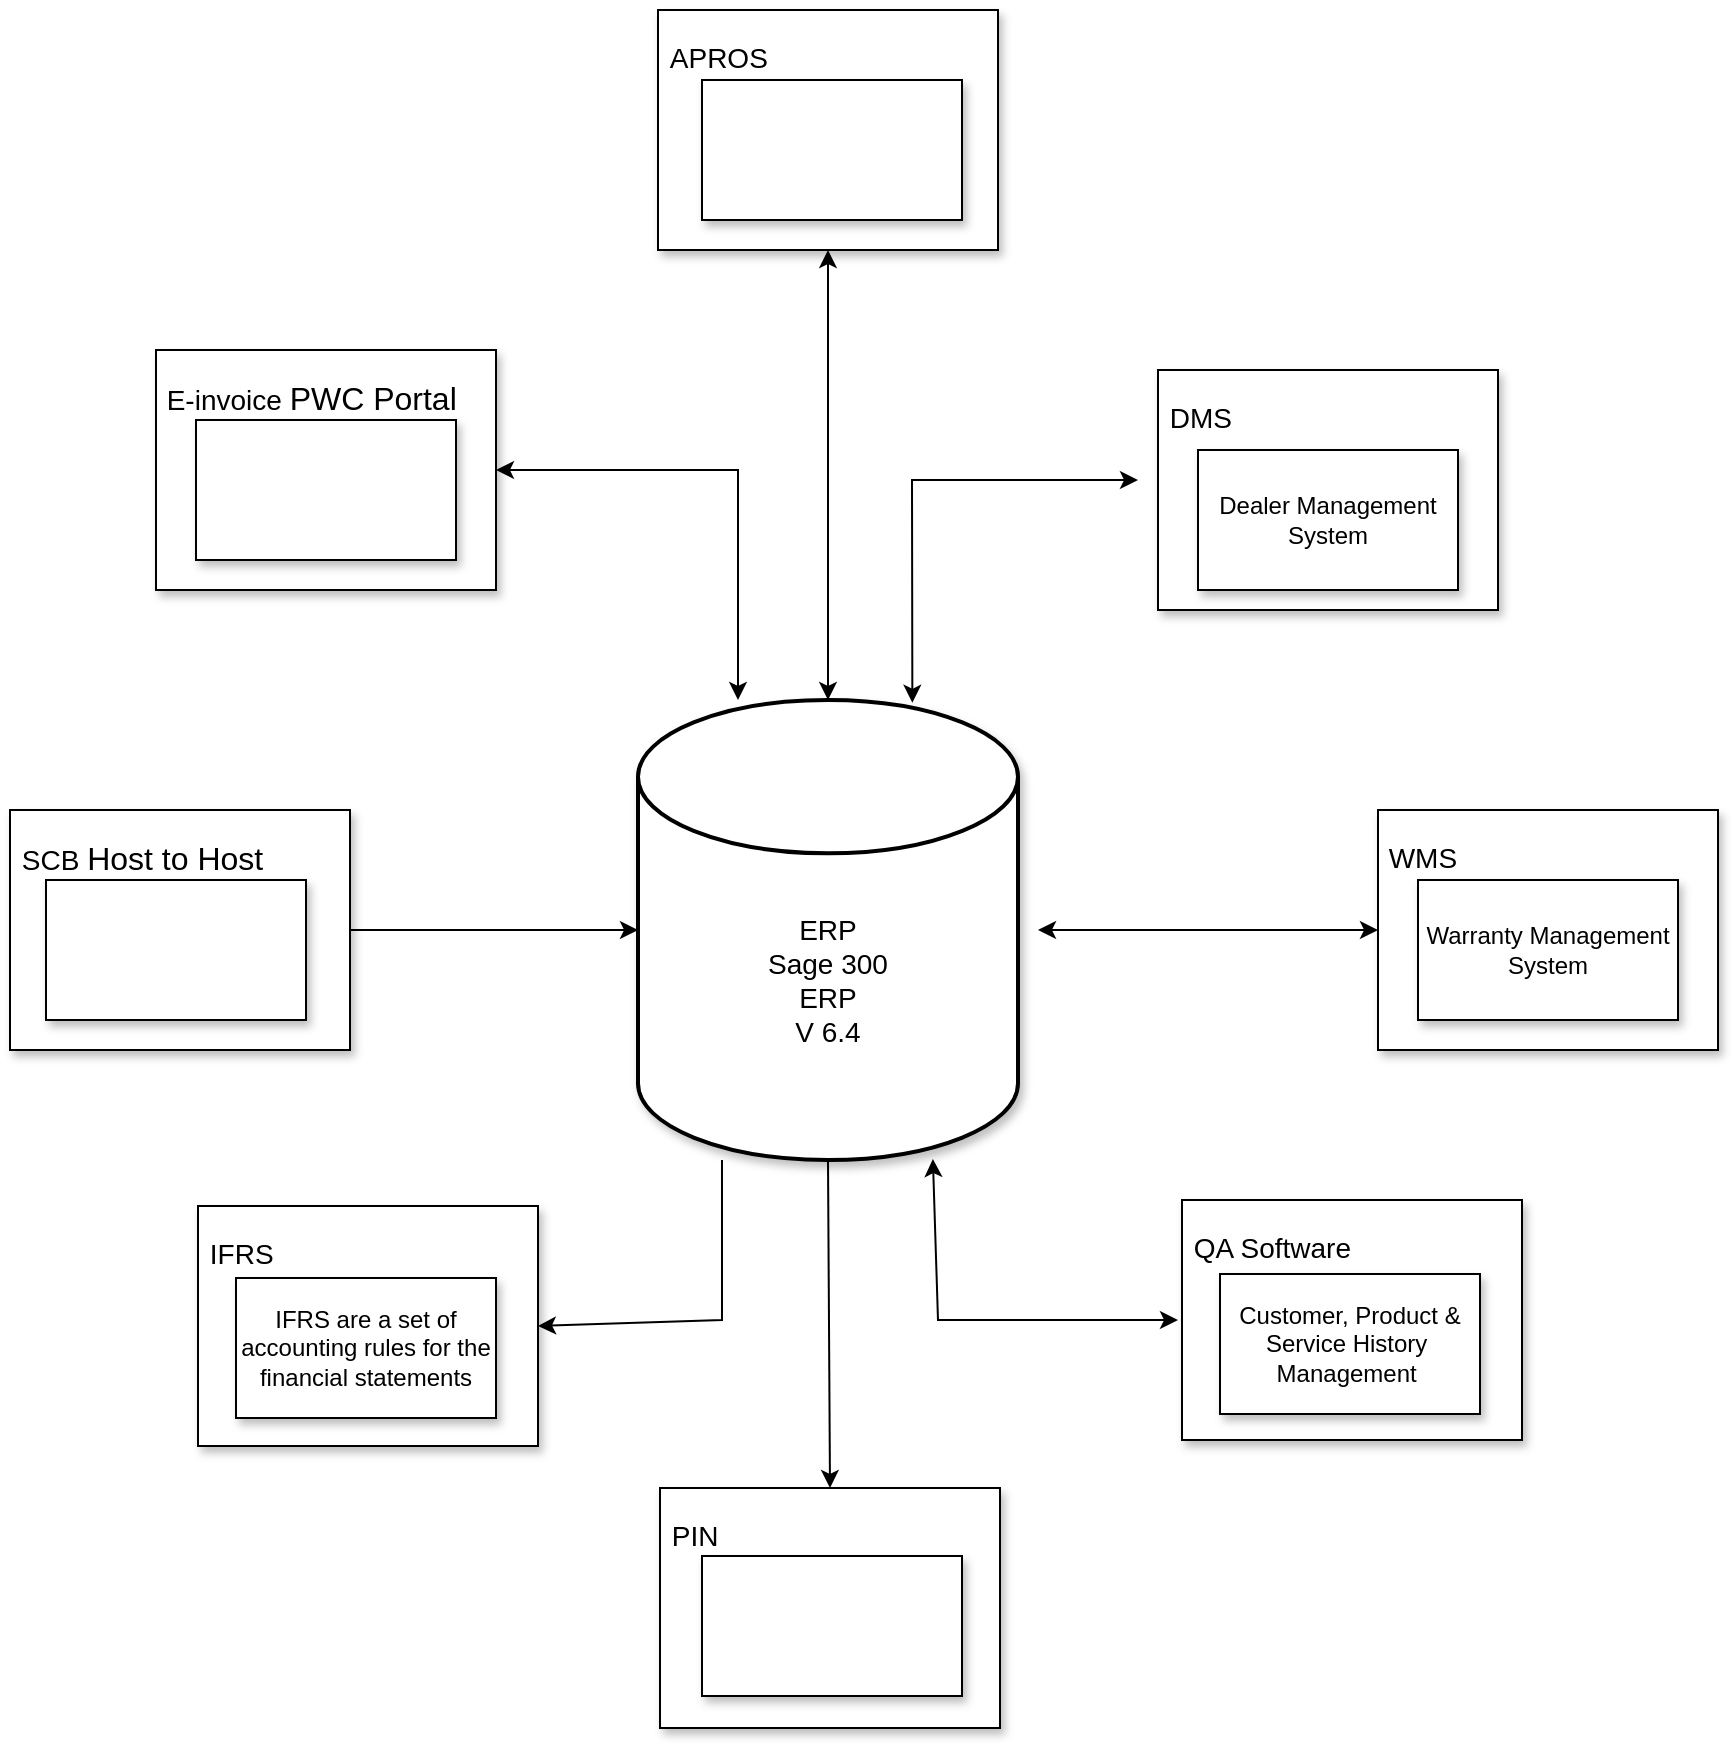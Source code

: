 <mxfile version="18.0.2" type="github">
  <diagram id="AFV4MUfyxGCAXcBPTvNM" name="Page-1">
    <mxGraphModel dx="1871" dy="1562" grid="1" gridSize="10" guides="1" tooltips="1" connect="1" arrows="1" fold="1" page="1" pageScale="1" pageWidth="850" pageHeight="1100" math="0" shadow="0">
      <root>
        <mxCell id="0" />
        <mxCell id="1" parent="0" />
        <mxCell id="YL7UjYu9r4CmRmYnrSso-19" value="" style="endArrow=classic;startArrow=classic;html=1;rounded=0;exitX=0.722;exitY=0.006;exitDx=0;exitDy=0;exitPerimeter=0;" edge="1" parent="1" source="YL7UjYu9r4CmRmYnrSso-50">
          <mxGeometry width="50" height="50" relative="1" as="geometry">
            <mxPoint x="420" y="90" as="sourcePoint" />
            <mxPoint x="540" y="-10" as="targetPoint" />
            <Array as="points">
              <mxPoint x="427" y="-10" />
            </Array>
          </mxGeometry>
        </mxCell>
        <mxCell id="YL7UjYu9r4CmRmYnrSso-20" value="" style="endArrow=classic;startArrow=classic;html=1;rounded=0;entryX=0;entryY=0.5;entryDx=0;entryDy=0;" edge="1" parent="1" target="YL7UjYu9r4CmRmYnrSso-58">
          <mxGeometry width="50" height="50" relative="1" as="geometry">
            <mxPoint x="490" y="215" as="sourcePoint" />
            <mxPoint x="530" y="40" as="targetPoint" />
            <Array as="points" />
          </mxGeometry>
        </mxCell>
        <mxCell id="YL7UjYu9r4CmRmYnrSso-32" value="" style="endArrow=classic;html=1;rounded=0;exitX=1;exitY=0.5;exitDx=0;exitDy=0;entryX=0;entryY=0.5;entryDx=0;entryDy=0;entryPerimeter=0;" edge="1" parent="1" source="YL7UjYu9r4CmRmYnrSso-44" target="YL7UjYu9r4CmRmYnrSso-50">
          <mxGeometry width="50" height="50" relative="1" as="geometry">
            <mxPoint x="150" y="230" as="sourcePoint" />
            <mxPoint x="340" y="110" as="targetPoint" />
            <Array as="points" />
          </mxGeometry>
        </mxCell>
        <mxCell id="YL7UjYu9r4CmRmYnrSso-33" value="" style="endArrow=classic;html=1;rounded=0;exitX=0.221;exitY=1;exitDx=0;exitDy=0;exitPerimeter=0;entryX=1;entryY=0.5;entryDx=0;entryDy=0;" edge="1" parent="1" source="YL7UjYu9r4CmRmYnrSso-50" target="YL7UjYu9r4CmRmYnrSso-65">
          <mxGeometry width="50" height="50" relative="1" as="geometry">
            <mxPoint x="220" y="300" as="sourcePoint" />
            <mxPoint x="330" y="460" as="targetPoint" />
            <Array as="points">
              <mxPoint x="332" y="410" />
            </Array>
          </mxGeometry>
        </mxCell>
        <mxCell id="YL7UjYu9r4CmRmYnrSso-34" value="" style="endArrow=classic;html=1;rounded=0;entryX=0.5;entryY=0;entryDx=0;entryDy=0;exitX=0.5;exitY=1;exitDx=0;exitDy=0;exitPerimeter=0;" edge="1" parent="1" source="YL7UjYu9r4CmRmYnrSso-50" target="YL7UjYu9r4CmRmYnrSso-67">
          <mxGeometry width="50" height="50" relative="1" as="geometry">
            <mxPoint x="370" y="260" as="sourcePoint" />
            <mxPoint x="450" y="260" as="targetPoint" />
          </mxGeometry>
        </mxCell>
        <mxCell id="YL7UjYu9r4CmRmYnrSso-42" value="&lt;blockquote style=&quot;margin: 0 0 0 40px; border: none; padding: 0px;&quot;&gt;&lt;span style=&quot;font-size: 10px;&quot;&gt;&amp;nbsp; &amp;nbsp; &amp;nbsp; &amp;nbsp; &amp;nbsp;&amp;nbsp;&lt;/span&gt;&lt;/blockquote&gt;&lt;span style=&quot;text-align: center;&quot;&gt;&amp;nbsp;&lt;font style=&quot;font-size: 14px;&quot;&gt;E-invoice&amp;nbsp;&lt;/font&gt;&lt;/span&gt;&lt;span style=&quot;text-align: center;&quot;&gt;&lt;font size=&quot;3&quot;&gt;PWC Portal&lt;/font&gt;&lt;br&gt;&lt;br&gt;&lt;br&gt;&lt;/span&gt;&lt;blockquote style=&quot;margin: 0 0 0 40px; border: none; padding: 0px;&quot;&gt;&lt;span style=&quot;font-size: 10px;&quot;&gt;&amp;nbsp; &amp;nbsp; &amp;nbsp; &amp;nbsp; &amp;nbsp; &amp;nbsp; &amp;nbsp; &amp;nbsp; &amp;nbsp; &amp;nbsp; &amp;nbsp; &amp;nbsp; &amp;nbsp; &amp;nbsp; &amp;nbsp; &amp;nbsp; &amp;nbsp; &amp;nbsp; &amp;nbsp; &amp;nbsp; &amp;nbsp; &amp;nbsp; &amp;nbsp; &amp;nbsp; &amp;nbsp; &amp;nbsp; &amp;nbsp; &amp;nbsp; &amp;nbsp; &amp;nbsp; &amp;nbsp; &amp;nbsp; &amp;nbsp; &amp;nbsp; &amp;nbsp; &amp;nbsp; &amp;nbsp; &amp;nbsp; &amp;nbsp; &amp;nbsp; &amp;nbsp; &amp;nbsp; &amp;nbsp; &amp;nbsp; &amp;nbsp; &amp;nbsp; &amp;nbsp; &amp;nbsp; &amp;nbsp; &amp;nbsp; &amp;nbsp; &amp;nbsp; &amp;nbsp; &amp;nbsp; &amp;nbsp; &amp;nbsp; &amp;nbsp; &amp;nbsp; &amp;nbsp; &amp;nbsp; &amp;nbsp; &amp;nbsp; &amp;nbsp; &amp;nbsp; &amp;nbsp; &amp;nbsp; &amp;nbsp; &amp;nbsp; &amp;nbsp; &amp;nbsp; &amp;nbsp; &amp;nbsp; &amp;nbsp;&amp;nbsp;&lt;/span&gt;&lt;/blockquote&gt;" style="rounded=0;whiteSpace=wrap;html=1;strokeColor=#000000;shadow=1;align=left;" vertex="1" parent="1">
          <mxGeometry x="49" y="-75" width="170" height="120" as="geometry" />
        </mxCell>
        <mxCell id="YL7UjYu9r4CmRmYnrSso-43" value="" style="rounded=0;whiteSpace=wrap;html=1;shadow=1;strokeColor=#000000;" vertex="1" parent="1">
          <mxGeometry x="69" y="-40" width="130" height="70" as="geometry" />
        </mxCell>
        <mxCell id="YL7UjYu9r4CmRmYnrSso-44" value="&lt;blockquote style=&quot;margin: 0 0 0 40px; border: none; padding: 0px;&quot;&gt;&lt;span style=&quot;font-size: 10px;&quot;&gt;&amp;nbsp; &amp;nbsp; &amp;nbsp; &amp;nbsp; &amp;nbsp;&amp;nbsp;&lt;/span&gt;&lt;/blockquote&gt;&lt;span style=&quot;text-align: center;&quot;&gt;&amp;nbsp;&lt;/span&gt;&lt;span style=&quot;color: rgba(0, 0, 0, 0); font-family: monospace; font-size: 0px;&quot;&gt;%3CmxGraphModel%3E%3Croot%3E%3CmxCell%20id%3D%220%22%2F%3E%3CmxCell%20id%3D%221%22%20parent%3D%220%22%2F%3E%3CmxCell%20id%3D%222%22%20value%3D%22%26lt%3Bblockquote%20style%3D%26quot%3Bmargin%3A%200%200%200%2040px%3B%20border%3A%20none%3B%20padding%3A%200px%3B%26quot%3B%26gt%3B%26lt%3Bspan%20style%3D%26quot%3Bfont-size%3A%2010px%3B%26quot%3B%26gt%3B%26amp%3Bnbsp%3B%20%26amp%3Bnbsp%3B%20%26amp%3Bnbsp%3B%20%26amp%3Bnbsp%3B%20%26amp%3Bnbsp%3B%26amp%3Bnbsp%3B%26lt%3B%2Fspan%26gt%3B%26lt%3B%2Fblockquote%26gt%3B%26lt%3Bspan%20style%3D%26quot%3Btext-align%3A%20center%3B%26quot%3B%26gt%3B%26amp%3Bnbsp%3BE-invoice%26amp%3Bnbsp%3B%26lt%3B%2Fspan%26gt%3B%26lt%3Bspan%20style%3D%26quot%3Btext-align%3A%20center%3B%26quot%3B%26gt%3BPWC%20Portal%26lt%3Bbr%26gt%3B%26lt%3Bbr%26gt%3B%26lt%3Bbr%26gt%3B%26lt%3B%2Fspan%26gt%3B%26lt%3Bblockquote%20style%3D%26quot%3Bmargin%3A%200%200%200%2040px%3B%20border%3A%20none%3B%20padding%3A%200px%3B%26quot%3B%26gt%3B%26lt%3Bspan%20style%3D%26quot%3Bfont-size%3A%2010px%3B%26quot%3B%26gt%3B%26amp%3Bnbsp%3B%20%26amp%3Bnbsp%3B%20%26amp%3Bnbsp%3B%20%26amp%3Bnbsp%3B%20%26amp%3Bnbsp%3B%20%26amp%3Bnbsp%3B%20%26amp%3Bnbsp%3B%20%26amp%3Bnbsp%3B%20%26amp%3Bnbsp%3B%20%26amp%3Bnbsp%3B%20%26amp%3Bnbsp%3B%20%26amp%3Bnbsp%3B%20%26amp%3Bnbsp%3B%20%26amp%3Bnbsp%3B%20%26amp%3Bnbsp%3B%20%26amp%3Bnbsp%3B%20%26amp%3Bnbsp%3B%20%26amp%3Bnbsp%3B%20%26amp%3Bnbsp%3B%20%26amp%3Bnbsp%3B%20%26amp%3Bnbsp%3B%20%26amp%3Bnbsp%3B%20%26amp%3Bnbsp%3B%20%26amp%3Bnbsp%3B%20%26amp%3Bnbsp%3B%20%26amp%3Bnbsp%3B%20%26amp%3Bnbsp%3B%20%26amp%3Bnbsp%3B%20%26amp%3Bnbsp%3B%20%26amp%3Bnbsp%3B%20%26amp%3Bnbsp%3B%20%26amp%3Bnbsp%3B%20%26amp%3Bnbsp%3B%20%26amp%3Bnbsp%3B%20%26amp%3Bnbsp%3B%20%26amp%3Bnbsp%3B%20%26amp%3Bnbsp%3B%20%26amp%3Bnbsp%3B%20%26amp%3Bnbsp%3B%20%26amp%3Bnbsp%3B%20%26amp%3Bnbsp%3B%20%26amp%3Bnbsp%3B%20%26amp%3Bnbsp%3B%20%26amp%3Bnbsp%3B%20%26amp%3Bnbsp%3B%20%26amp%3Bnbsp%3B%20%26amp%3Bnbsp%3B%20%26amp%3Bnbsp%3B%20%26amp%3Bnbsp%3B%20%26amp%3Bnbsp%3B%20%26amp%3Bnbsp%3B%20%26amp%3Bnbsp%3B%20%26amp%3Bnbsp%3B%20%26amp%3Bnbsp%3B%20%26amp%3Bnbsp%3B%20%26amp%3Bnbsp%3B%20%26amp%3Bnbsp%3B%20%26amp%3Bnbsp%3B%20%26amp%3Bnbsp%3B%20%26amp%3Bnbsp%3B%20%26amp%3Bnbsp%3B%20%26amp%3Bnbsp%3B%20%26amp%3Bnbsp%3B%20%26amp%3Bnbsp%3B%20%26amp%3Bnbsp%3B%20%26amp%3Bnbsp%3B%20%26amp%3Bnbsp%3B%20%26amp%3Bnbsp%3B%20%26amp%3Bnbsp%3B%20%26amp%3Bnbsp%3B%20%26amp%3Bnbsp%3B%20%26amp%3Bnbsp%3B%20%26amp%3Bnbsp%3B%26amp%3Bnbsp%3B%26lt%3B%2Fspan%26gt%3B%26lt%3B%2Fblockquote%26gt%3B%22%20style%3D%22rounded%3D0%3BwhiteSpace%3Dwrap%3Bhtml%3D1%3BstrokeColor%3D%23000000%3Bshadow%3D1%3Balign%3Dleft%3B%22%20vertex%3D%221%22%20parent%3D%221%22%3E%3CmxGeometry%20x%3D%2270%22%20y%3D%22-150%22%20width%3D%22170%22%20height%3D%22120%22%20as%3D%22geometry%22%2F%3E%3C%2FmxCell%3E%3C%2Froot%3E%3C%2FmxGraphModel%3E&lt;/span&gt;&lt;span style=&quot;text-align: center;&quot;&gt;&lt;br&gt;&lt;/span&gt;&lt;span style=&quot;text-align: center;&quot;&gt;&lt;font style=&quot;font-size: 14px;&quot;&gt;&amp;nbsp;SCB&amp;nbsp;&lt;/font&gt;&lt;/span&gt;&lt;span style=&quot;text-align: center;&quot;&gt;&lt;font size=&quot;3&quot;&gt;Host to Host&lt;/font&gt;&lt;br&gt;&lt;br&gt;&lt;/span&gt;&lt;span style=&quot;text-align: center;&quot;&gt;&lt;br&gt;&lt;br&gt;&lt;/span&gt;&lt;blockquote style=&quot;margin: 0 0 0 40px; border: none; padding: 0px;&quot;&gt;&lt;span style=&quot;font-size: 10px;&quot;&gt;&amp;nbsp; &amp;nbsp; &amp;nbsp; &amp;nbsp; &amp;nbsp; &amp;nbsp; &amp;nbsp; &amp;nbsp; &amp;nbsp; &amp;nbsp; &amp;nbsp; &amp;nbsp; &amp;nbsp; &amp;nbsp; &amp;nbsp; &amp;nbsp; &amp;nbsp; &amp;nbsp; &amp;nbsp; &amp;nbsp; &amp;nbsp; &amp;nbsp; &amp;nbsp; &amp;nbsp; &amp;nbsp; &amp;nbsp; &amp;nbsp; &amp;nbsp; &amp;nbsp; &amp;nbsp; &amp;nbsp; &amp;nbsp; &amp;nbsp; &amp;nbsp; &amp;nbsp; &amp;nbsp; &amp;nbsp; &amp;nbsp; &amp;nbsp; &amp;nbsp; &amp;nbsp; &amp;nbsp; &amp;nbsp; &amp;nbsp; &amp;nbsp; &amp;nbsp; &amp;nbsp; &amp;nbsp; &amp;nbsp; &amp;nbsp; &amp;nbsp; &amp;nbsp; &amp;nbsp; &amp;nbsp; &amp;nbsp; &amp;nbsp; &amp;nbsp; &amp;nbsp; &amp;nbsp; &amp;nbsp; &amp;nbsp; &amp;nbsp; &amp;nbsp; &amp;nbsp; &amp;nbsp; &amp;nbsp; &amp;nbsp; &amp;nbsp; &amp;nbsp; &amp;nbsp; &amp;nbsp; &amp;nbsp; &amp;nbsp;&amp;nbsp;&lt;/span&gt;&lt;/blockquote&gt;" style="rounded=0;whiteSpace=wrap;html=1;strokeColor=#000000;shadow=1;align=left;" vertex="1" parent="1">
          <mxGeometry x="-24" y="155" width="170" height="120" as="geometry" />
        </mxCell>
        <mxCell id="YL7UjYu9r4CmRmYnrSso-45" value="" style="rounded=0;whiteSpace=wrap;html=1;shadow=1;strokeColor=#000000;" vertex="1" parent="1">
          <mxGeometry x="-6" y="190" width="130" height="70" as="geometry" />
        </mxCell>
        <mxCell id="YL7UjYu9r4CmRmYnrSso-50" value="&lt;font style=&quot;font-size: 14px;&quot;&gt;&lt;span style=&quot;&quot;&gt;&lt;br&gt;&lt;br&gt;&lt;br&gt;ERP&lt;/span&gt;&lt;br style=&quot;&quot;&gt;&lt;span style=&quot;&quot;&gt;Sage 300&lt;/span&gt;&lt;br style=&quot;&quot;&gt;&lt;span style=&quot;&quot;&gt;ERP&lt;/span&gt;&lt;br style=&quot;&quot;&gt;&lt;span style=&quot;&quot;&gt;V 6.4&lt;/span&gt;&lt;/font&gt;" style="strokeWidth=2;html=1;shape=mxgraph.flowchart.database;whiteSpace=wrap;shadow=1;" vertex="1" parent="1">
          <mxGeometry x="290" y="100" width="190" height="230" as="geometry" />
        </mxCell>
        <mxCell id="YL7UjYu9r4CmRmYnrSso-54" value="&lt;blockquote style=&quot;margin: 0 0 0 40px; border: none; padding: 0px;&quot;&gt;&lt;span style=&quot;font-size: 10px;&quot;&gt;&amp;nbsp; &amp;nbsp; &amp;nbsp; &amp;nbsp; &amp;nbsp;&amp;nbsp;&lt;/span&gt;&lt;/blockquote&gt;&lt;span style=&quot;text-align: center;&quot;&gt;&lt;font style=&quot;font-size: 14px;&quot;&gt;&amp;nbsp;APROS&lt;/font&gt;&lt;/span&gt;&lt;span style=&quot;text-align: center;&quot;&gt;&lt;br&gt;&lt;br&gt;&lt;br&gt;&lt;/span&gt;&lt;blockquote style=&quot;margin: 0 0 0 40px; border: none; padding: 0px;&quot;&gt;&lt;span style=&quot;font-size: 10px;&quot;&gt;&amp;nbsp; &amp;nbsp; &amp;nbsp; &amp;nbsp; &amp;nbsp; &amp;nbsp; &amp;nbsp; &amp;nbsp; &amp;nbsp; &amp;nbsp; &amp;nbsp; &amp;nbsp; &amp;nbsp; &amp;nbsp; &amp;nbsp; &amp;nbsp; &amp;nbsp; &amp;nbsp; &amp;nbsp; &amp;nbsp; &amp;nbsp; &amp;nbsp; &amp;nbsp; &amp;nbsp; &amp;nbsp; &amp;nbsp; &amp;nbsp; &amp;nbsp; &amp;nbsp; &amp;nbsp; &amp;nbsp; &amp;nbsp; &amp;nbsp; &amp;nbsp; &amp;nbsp; &amp;nbsp; &amp;nbsp; &amp;nbsp; &amp;nbsp; &amp;nbsp; &amp;nbsp; &amp;nbsp; &amp;nbsp; &amp;nbsp; &amp;nbsp; &amp;nbsp; &amp;nbsp; &amp;nbsp; &amp;nbsp; &amp;nbsp; &amp;nbsp; &amp;nbsp; &amp;nbsp; &amp;nbsp; &amp;nbsp; &amp;nbsp; &amp;nbsp; &amp;nbsp; &amp;nbsp; &amp;nbsp; &amp;nbsp; &amp;nbsp; &amp;nbsp; &amp;nbsp; &amp;nbsp; &amp;nbsp; &amp;nbsp; &amp;nbsp; &amp;nbsp; &amp;nbsp; &amp;nbsp; &amp;nbsp; &amp;nbsp;&amp;nbsp;&lt;/span&gt;&lt;/blockquote&gt;" style="rounded=0;whiteSpace=wrap;html=1;strokeColor=#000000;shadow=1;align=left;" vertex="1" parent="1">
          <mxGeometry x="300" y="-245" width="170" height="120" as="geometry" />
        </mxCell>
        <mxCell id="YL7UjYu9r4CmRmYnrSso-55" value="" style="rounded=0;whiteSpace=wrap;html=1;shadow=1;strokeColor=#000000;" vertex="1" parent="1">
          <mxGeometry x="322" y="-210" width="130" height="70" as="geometry" />
        </mxCell>
        <mxCell id="YL7UjYu9r4CmRmYnrSso-56" value="&lt;blockquote style=&quot;margin: 0 0 0 40px; border: none; padding: 0px;&quot;&gt;&lt;span style=&quot;font-size: 10px;&quot;&gt;&amp;nbsp; &amp;nbsp; &amp;nbsp; &amp;nbsp; &amp;nbsp;&amp;nbsp;&lt;/span&gt;&lt;/blockquote&gt;&lt;span style=&quot;text-align: center;&quot;&gt;&lt;font style=&quot;font-size: 14px;&quot;&gt;&amp;nbsp;DMS&lt;/font&gt;&lt;/span&gt;&lt;span style=&quot;text-align: center;&quot;&gt;&lt;br&gt;&lt;br&gt;&lt;br&gt;&lt;/span&gt;&lt;blockquote style=&quot;margin: 0 0 0 40px; border: none; padding: 0px;&quot;&gt;&lt;span style=&quot;font-size: 10px;&quot;&gt;&amp;nbsp; &amp;nbsp; &amp;nbsp; &amp;nbsp; &amp;nbsp; &amp;nbsp; &amp;nbsp; &amp;nbsp; &amp;nbsp; &amp;nbsp; &amp;nbsp; &amp;nbsp; &amp;nbsp; &amp;nbsp; &amp;nbsp; &amp;nbsp; &amp;nbsp; &amp;nbsp; &amp;nbsp; &amp;nbsp; &amp;nbsp; &amp;nbsp; &amp;nbsp; &amp;nbsp; &amp;nbsp; &amp;nbsp; &amp;nbsp; &amp;nbsp; &amp;nbsp; &amp;nbsp; &amp;nbsp; &amp;nbsp; &amp;nbsp; &amp;nbsp; &amp;nbsp; &amp;nbsp; &amp;nbsp; &amp;nbsp; &amp;nbsp; &amp;nbsp; &amp;nbsp; &amp;nbsp; &amp;nbsp; &amp;nbsp; &amp;nbsp; &amp;nbsp; &amp;nbsp; &amp;nbsp; &amp;nbsp; &amp;nbsp; &amp;nbsp; &amp;nbsp; &amp;nbsp; &amp;nbsp; &amp;nbsp; &amp;nbsp; &amp;nbsp; &amp;nbsp; &amp;nbsp; &amp;nbsp; &amp;nbsp; &amp;nbsp; &amp;nbsp; &amp;nbsp; &amp;nbsp; &amp;nbsp; &amp;nbsp; &amp;nbsp; &amp;nbsp; &amp;nbsp; &amp;nbsp; &amp;nbsp; &amp;nbsp;&amp;nbsp;&lt;/span&gt;&lt;/blockquote&gt;" style="rounded=0;whiteSpace=wrap;html=1;strokeColor=#000000;shadow=1;align=left;" vertex="1" parent="1">
          <mxGeometry x="550" y="-65" width="170" height="120" as="geometry" />
        </mxCell>
        <mxCell id="YL7UjYu9r4CmRmYnrSso-57" value="&lt;span style=&quot;&quot;&gt;Dealer Management System&lt;/span&gt;" style="rounded=0;whiteSpace=wrap;html=1;shadow=1;strokeColor=#000000;" vertex="1" parent="1">
          <mxGeometry x="570" y="-25" width="130" height="70" as="geometry" />
        </mxCell>
        <mxCell id="YL7UjYu9r4CmRmYnrSso-58" value="&lt;blockquote style=&quot;margin: 0 0 0 40px; border: none; padding: 0px;&quot;&gt;&lt;span style=&quot;font-size: 10px;&quot;&gt;&amp;nbsp; &amp;nbsp; &amp;nbsp; &amp;nbsp; &amp;nbsp;&amp;nbsp;&lt;/span&gt;&lt;/blockquote&gt;&lt;span style=&quot;text-align: center;&quot;&gt;&amp;nbsp;&lt;font style=&quot;font-size: 14px;&quot;&gt;WMS&lt;/font&gt;&lt;br&gt;&lt;/span&gt;&lt;span style=&quot;text-align: center;&quot;&gt;&lt;br&gt;&lt;br&gt;&lt;/span&gt;&lt;blockquote style=&quot;margin: 0 0 0 40px; border: none; padding: 0px;&quot;&gt;&lt;span style=&quot;font-size: 10px;&quot;&gt;&amp;nbsp; &amp;nbsp; &amp;nbsp; &amp;nbsp; &amp;nbsp; &amp;nbsp; &amp;nbsp; &amp;nbsp; &amp;nbsp; &amp;nbsp; &amp;nbsp; &amp;nbsp; &amp;nbsp; &amp;nbsp; &amp;nbsp; &amp;nbsp; &amp;nbsp; &amp;nbsp; &amp;nbsp; &amp;nbsp; &amp;nbsp; &amp;nbsp; &amp;nbsp; &amp;nbsp; &amp;nbsp; &amp;nbsp; &amp;nbsp; &amp;nbsp; &amp;nbsp; &amp;nbsp; &amp;nbsp; &amp;nbsp; &amp;nbsp; &amp;nbsp; &amp;nbsp; &amp;nbsp; &amp;nbsp; &amp;nbsp; &amp;nbsp; &amp;nbsp; &amp;nbsp; &amp;nbsp; &amp;nbsp; &amp;nbsp; &amp;nbsp; &amp;nbsp; &amp;nbsp; &amp;nbsp; &amp;nbsp; &amp;nbsp; &amp;nbsp; &amp;nbsp; &amp;nbsp; &amp;nbsp; &amp;nbsp; &amp;nbsp; &amp;nbsp; &amp;nbsp; &amp;nbsp; &amp;nbsp; &amp;nbsp; &amp;nbsp; &amp;nbsp; &amp;nbsp; &amp;nbsp; &amp;nbsp; &amp;nbsp; &amp;nbsp; &amp;nbsp; &amp;nbsp; &amp;nbsp; &amp;nbsp; &amp;nbsp;&amp;nbsp;&lt;/span&gt;&lt;/blockquote&gt;" style="rounded=0;whiteSpace=wrap;html=1;strokeColor=#000000;shadow=1;align=left;" vertex="1" parent="1">
          <mxGeometry x="660" y="155" width="170" height="120" as="geometry" />
        </mxCell>
        <mxCell id="YL7UjYu9r4CmRmYnrSso-60" value="&lt;span style=&quot;&quot;&gt;Warranty Management System&lt;/span&gt;" style="rounded=0;whiteSpace=wrap;html=1;shadow=1;strokeColor=#000000;" vertex="1" parent="1">
          <mxGeometry x="680" y="190" width="130" height="70" as="geometry" />
        </mxCell>
        <mxCell id="YL7UjYu9r4CmRmYnrSso-61" value="" style="rounded=0;whiteSpace=wrap;html=1;shadow=1;strokeColor=#000000;" vertex="1" parent="1">
          <mxGeometry x="90" y="370" width="130" height="70" as="geometry" />
        </mxCell>
        <mxCell id="YL7UjYu9r4CmRmYnrSso-62" value="" style="endArrow=classic;startArrow=classic;html=1;rounded=0;entryX=1;entryY=0.5;entryDx=0;entryDy=0;" edge="1" parent="1" target="YL7UjYu9r4CmRmYnrSso-42">
          <mxGeometry width="50" height="50" relative="1" as="geometry">
            <mxPoint x="340" y="100" as="sourcePoint" />
            <mxPoint x="250" y="-90" as="targetPoint" />
            <Array as="points">
              <mxPoint x="340" y="-15" />
            </Array>
          </mxGeometry>
        </mxCell>
        <mxCell id="YL7UjYu9r4CmRmYnrSso-63" value="" style="endArrow=classic;startArrow=classic;html=1;rounded=0;exitX=0.5;exitY=0;exitDx=0;exitDy=0;exitPerimeter=0;entryX=0.5;entryY=1;entryDx=0;entryDy=0;entryPerimeter=0;" edge="1" parent="1" source="YL7UjYu9r4CmRmYnrSso-50" target="YL7UjYu9r4CmRmYnrSso-54">
          <mxGeometry width="50" height="50" relative="1" as="geometry">
            <mxPoint x="393.51" y="-100" as="sourcePoint" />
            <mxPoint x="390" y="-130" as="targetPoint" />
          </mxGeometry>
        </mxCell>
        <mxCell id="YL7UjYu9r4CmRmYnrSso-65" value="&lt;blockquote style=&quot;margin: 0 0 0 40px; border: none; padding: 0px;&quot;&gt;&lt;span style=&quot;font-size: 10px;&quot;&gt;&amp;nbsp; &amp;nbsp; &amp;nbsp; &amp;nbsp; &amp;nbsp;&amp;nbsp;&lt;/span&gt;&lt;/blockquote&gt;&lt;span style=&quot;text-align: center;&quot;&gt;&lt;font style=&quot;font-size: 14px;&quot;&gt;&amp;nbsp;IFRS&lt;/font&gt;&lt;br&gt;&lt;/span&gt;&lt;span style=&quot;text-align: center;&quot;&gt;&lt;br&gt;&lt;br&gt;&lt;/span&gt;&lt;blockquote style=&quot;margin: 0 0 0 40px; border: none; padding: 0px;&quot;&gt;&lt;span style=&quot;font-size: 10px;&quot;&gt;&amp;nbsp; &amp;nbsp; &amp;nbsp; &amp;nbsp; &amp;nbsp; &amp;nbsp; &amp;nbsp; &amp;nbsp; &amp;nbsp; &amp;nbsp; &amp;nbsp; &amp;nbsp; &amp;nbsp; &amp;nbsp; &amp;nbsp; &amp;nbsp; &amp;nbsp; &amp;nbsp; &amp;nbsp; &amp;nbsp; &amp;nbsp; &amp;nbsp; &amp;nbsp; &amp;nbsp; &amp;nbsp; &amp;nbsp; &amp;nbsp; &amp;nbsp; &amp;nbsp; &amp;nbsp; &amp;nbsp; &amp;nbsp; &amp;nbsp; &amp;nbsp; &amp;nbsp; &amp;nbsp; &amp;nbsp; &amp;nbsp; &amp;nbsp; &amp;nbsp; &amp;nbsp; &amp;nbsp; &amp;nbsp; &amp;nbsp; &amp;nbsp; &amp;nbsp; &amp;nbsp; &amp;nbsp; &amp;nbsp; &amp;nbsp; &amp;nbsp; &amp;nbsp; &amp;nbsp; &amp;nbsp; &amp;nbsp; &amp;nbsp; &amp;nbsp; &amp;nbsp; &amp;nbsp; &amp;nbsp; &amp;nbsp; &amp;nbsp; &amp;nbsp; &amp;nbsp; &amp;nbsp; &amp;nbsp; &amp;nbsp; &amp;nbsp; &amp;nbsp; &amp;nbsp; &amp;nbsp; &amp;nbsp; &amp;nbsp;&amp;nbsp;&lt;/span&gt;&lt;/blockquote&gt;" style="rounded=0;whiteSpace=wrap;html=1;strokeColor=#000000;shadow=1;align=left;" vertex="1" parent="1">
          <mxGeometry x="70" y="353" width="170" height="120" as="geometry" />
        </mxCell>
        <mxCell id="YL7UjYu9r4CmRmYnrSso-66" value="&lt;span style=&quot;&quot;&gt;IFRS are a set of accounting rules for the financial statements&lt;/span&gt;" style="rounded=0;whiteSpace=wrap;html=1;shadow=1;strokeColor=#000000;" vertex="1" parent="1">
          <mxGeometry x="89" y="389" width="130" height="70" as="geometry" />
        </mxCell>
        <mxCell id="YL7UjYu9r4CmRmYnrSso-67" value="&lt;blockquote style=&quot;margin: 0 0 0 40px; border: none; padding: 0px;&quot;&gt;&lt;span style=&quot;font-size: 10px;&quot;&gt;&amp;nbsp; &amp;nbsp; &amp;nbsp; &amp;nbsp; &amp;nbsp;&amp;nbsp;&lt;/span&gt;&lt;/blockquote&gt;&lt;span style=&quot;text-align: center;&quot;&gt;&lt;font style=&quot;font-size: 14px;&quot;&gt;&amp;nbsp;PIN&lt;/font&gt;&lt;br&gt;&lt;/span&gt;&lt;span style=&quot;text-align: center;&quot;&gt;&lt;br&gt;&lt;br&gt;&lt;/span&gt;&lt;blockquote style=&quot;margin: 0 0 0 40px; border: none; padding: 0px;&quot;&gt;&lt;span style=&quot;font-size: 10px;&quot;&gt;&amp;nbsp; &amp;nbsp; &amp;nbsp; &amp;nbsp; &amp;nbsp; &amp;nbsp; &amp;nbsp; &amp;nbsp; &amp;nbsp; &amp;nbsp; &amp;nbsp; &amp;nbsp; &amp;nbsp; &amp;nbsp; &amp;nbsp; &amp;nbsp; &amp;nbsp; &amp;nbsp; &amp;nbsp; &amp;nbsp; &amp;nbsp; &amp;nbsp; &amp;nbsp; &amp;nbsp; &amp;nbsp; &amp;nbsp; &amp;nbsp; &amp;nbsp; &amp;nbsp; &amp;nbsp; &amp;nbsp; &amp;nbsp; &amp;nbsp; &amp;nbsp; &amp;nbsp; &amp;nbsp; &amp;nbsp; &amp;nbsp; &amp;nbsp; &amp;nbsp; &amp;nbsp; &amp;nbsp; &amp;nbsp; &amp;nbsp; &amp;nbsp; &amp;nbsp; &amp;nbsp; &amp;nbsp; &amp;nbsp; &amp;nbsp; &amp;nbsp; &amp;nbsp; &amp;nbsp; &amp;nbsp; &amp;nbsp; &amp;nbsp; &amp;nbsp; &amp;nbsp; &amp;nbsp; &amp;nbsp; &amp;nbsp; &amp;nbsp; &amp;nbsp; &amp;nbsp; &amp;nbsp; &amp;nbsp; &amp;nbsp; &amp;nbsp; &amp;nbsp; &amp;nbsp; &amp;nbsp; &amp;nbsp; &amp;nbsp;&amp;nbsp;&lt;/span&gt;&lt;/blockquote&gt;" style="rounded=0;whiteSpace=wrap;html=1;strokeColor=#000000;shadow=1;align=left;" vertex="1" parent="1">
          <mxGeometry x="301" y="494" width="170" height="120" as="geometry" />
        </mxCell>
        <mxCell id="YL7UjYu9r4CmRmYnrSso-68" value="" style="rounded=0;whiteSpace=wrap;html=1;shadow=1;strokeColor=#000000;" vertex="1" parent="1">
          <mxGeometry x="322" y="528" width="130" height="70" as="geometry" />
        </mxCell>
        <mxCell id="YL7UjYu9r4CmRmYnrSso-69" value="&lt;blockquote style=&quot;margin: 0 0 0 40px; border: none; padding: 0px;&quot;&gt;&lt;span style=&quot;font-size: 10px;&quot;&gt;&amp;nbsp; &amp;nbsp; &amp;nbsp; &amp;nbsp; &amp;nbsp;&amp;nbsp;&lt;/span&gt;&lt;/blockquote&gt;&lt;span style=&quot;text-align: center;&quot;&gt;&lt;font style=&quot;font-size: 14px;&quot;&gt;&amp;nbsp;QA Software&lt;/font&gt;&lt;br&gt;&lt;/span&gt;&lt;span style=&quot;text-align: center;&quot;&gt;&lt;br&gt;&lt;br&gt;&lt;/span&gt;&lt;blockquote style=&quot;margin: 0 0 0 40px; border: none; padding: 0px;&quot;&gt;&lt;span style=&quot;font-size: 10px;&quot;&gt;&amp;nbsp; &amp;nbsp; &amp;nbsp; &amp;nbsp; &amp;nbsp; &amp;nbsp; &amp;nbsp; &amp;nbsp; &amp;nbsp; &amp;nbsp; &amp;nbsp; &amp;nbsp; &amp;nbsp; &amp;nbsp; &amp;nbsp; &amp;nbsp; &amp;nbsp; &amp;nbsp; &amp;nbsp; &amp;nbsp; &amp;nbsp; &amp;nbsp; &amp;nbsp; &amp;nbsp; &amp;nbsp; &amp;nbsp; &amp;nbsp; &amp;nbsp; &amp;nbsp; &amp;nbsp; &amp;nbsp; &amp;nbsp; &amp;nbsp; &amp;nbsp; &amp;nbsp; &amp;nbsp; &amp;nbsp; &amp;nbsp; &amp;nbsp; &amp;nbsp; &amp;nbsp; &amp;nbsp; &amp;nbsp; &amp;nbsp; &amp;nbsp; &amp;nbsp; &amp;nbsp; &amp;nbsp; &amp;nbsp; &amp;nbsp; &amp;nbsp; &amp;nbsp; &amp;nbsp; &amp;nbsp; &amp;nbsp; &amp;nbsp; &amp;nbsp; &amp;nbsp; &amp;nbsp; &amp;nbsp; &amp;nbsp; &amp;nbsp; &amp;nbsp; &amp;nbsp; &amp;nbsp; &amp;nbsp; &amp;nbsp; &amp;nbsp; &amp;nbsp; &amp;nbsp; &amp;nbsp; &amp;nbsp; &amp;nbsp;&amp;nbsp;&lt;/span&gt;&lt;/blockquote&gt;" style="rounded=0;whiteSpace=wrap;html=1;strokeColor=#000000;shadow=1;align=left;" vertex="1" parent="1">
          <mxGeometry x="562" y="350" width="170" height="120" as="geometry" />
        </mxCell>
        <mxCell id="YL7UjYu9r4CmRmYnrSso-70" value="&lt;span style=&quot;&quot;&gt;Customer, Product &amp;amp; Service History&amp;nbsp;&lt;/span&gt;&lt;br style=&quot;&quot;&gt;&lt;span style=&quot;&quot;&gt;Management&amp;nbsp;&lt;/span&gt;" style="rounded=0;whiteSpace=wrap;html=1;shadow=1;strokeColor=#000000;" vertex="1" parent="1">
          <mxGeometry x="581" y="387" width="130" height="70" as="geometry" />
        </mxCell>
        <mxCell id="YL7UjYu9r4CmRmYnrSso-71" value="" style="endArrow=classic;startArrow=classic;html=1;rounded=0;exitX=0.776;exitY=0.998;exitDx=0;exitDy=0;exitPerimeter=0;" edge="1" parent="1" source="YL7UjYu9r4CmRmYnrSso-50">
          <mxGeometry width="50" height="50" relative="1" as="geometry">
            <mxPoint x="462.83" y="117.59" as="sourcePoint" />
            <mxPoint x="560" y="410" as="targetPoint" />
            <Array as="points">
              <mxPoint x="440" y="410" />
            </Array>
          </mxGeometry>
        </mxCell>
      </root>
    </mxGraphModel>
  </diagram>
</mxfile>
